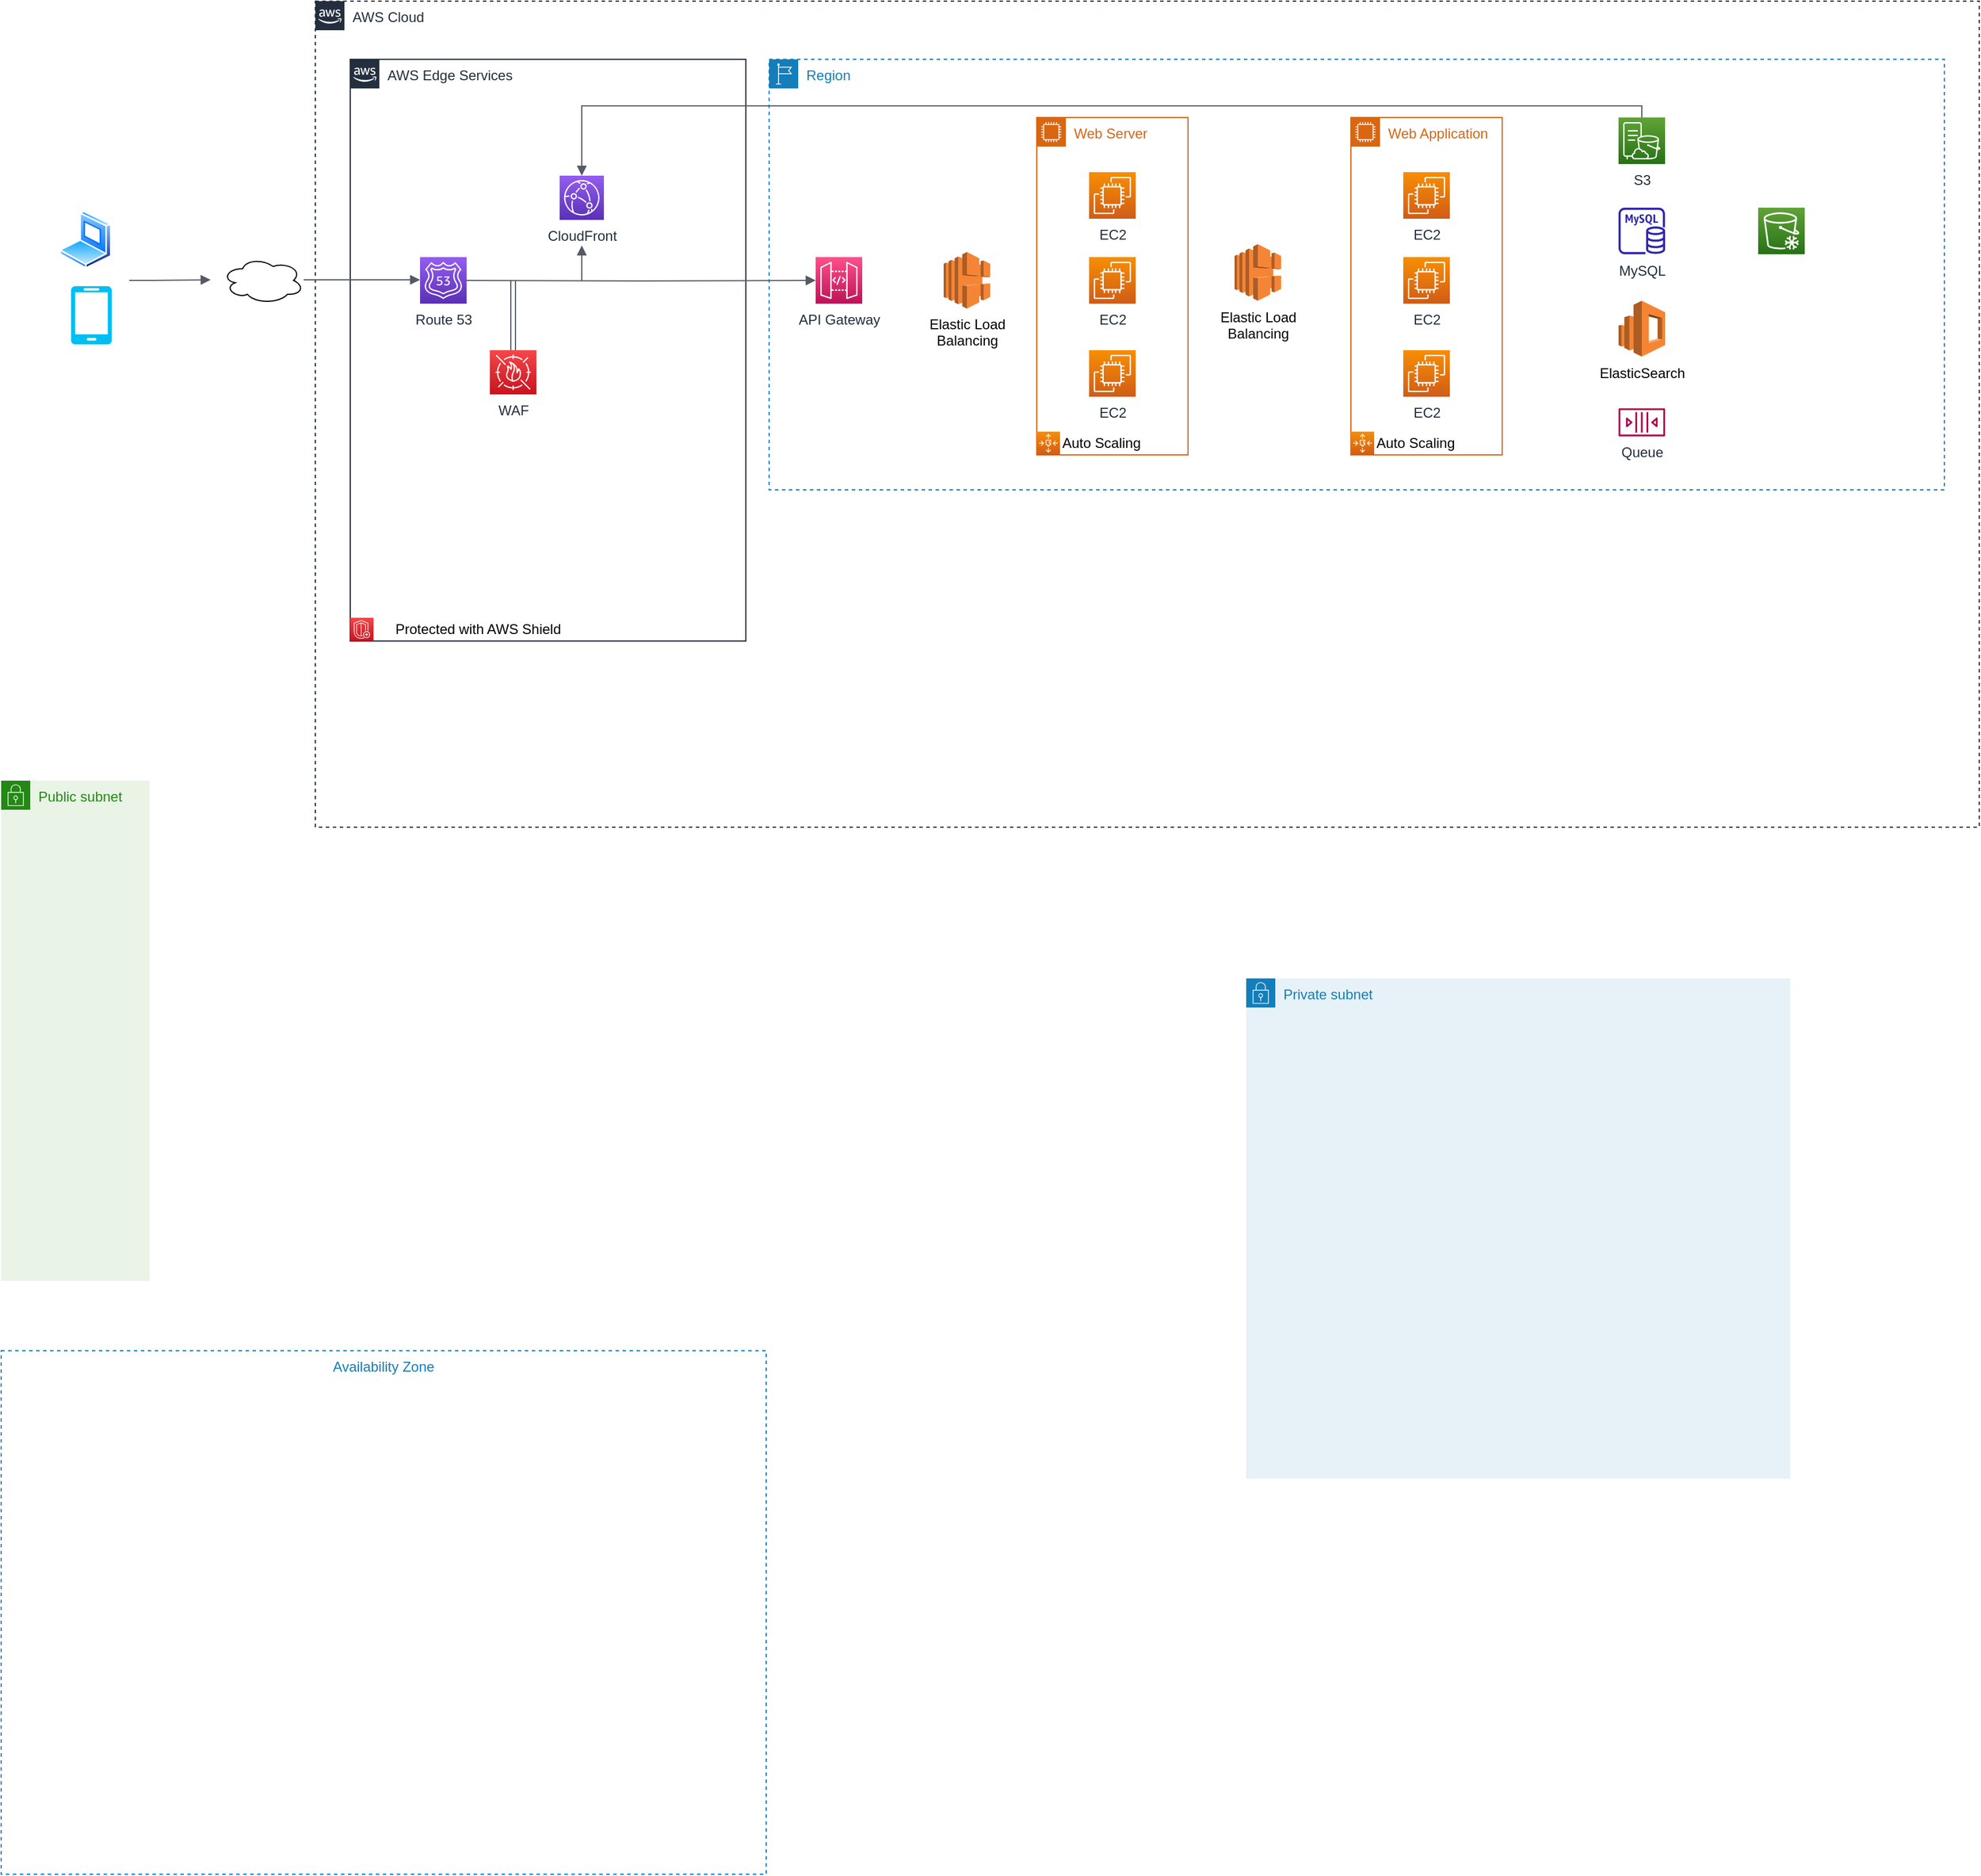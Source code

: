 <mxfile version="20.0.1" type="github">
  <diagram id="S9UyM0tFQbpVBHd5YzN-" name="Page-1">
    <mxGraphModel dx="2066" dy="1163" grid="1" gridSize="10" guides="1" tooltips="1" connect="1" arrows="1" fold="1" page="1" pageScale="1" pageWidth="2336" pageHeight="1654" background="none" math="0" shadow="0">
      <root>
        <mxCell id="0" />
        <mxCell id="1" parent="0" />
        <mxCell id="o099btuPSf6t2Z-e04EJ-1" value="AWS Edge Services" style="points=[[0,0],[0.25,0],[0.5,0],[0.75,0],[1,0],[1,0.25],[1,0.5],[1,0.75],[1,1],[0.75,1],[0.5,1],[0.25,1],[0,1],[0,0.75],[0,0.5],[0,0.25]];outlineConnect=0;gradientColor=none;html=1;whiteSpace=wrap;fontSize=12;fontStyle=0;container=1;pointerEvents=0;collapsible=0;recursiveResize=0;shape=mxgraph.aws4.group;grIcon=mxgraph.aws4.group_aws_cloud_alt;strokeColor=#232F3E;fillColor=none;verticalAlign=top;align=left;spacingLeft=30;fontColor=#232F3E;dashed=0;" parent="1" vertex="1">
          <mxGeometry x="330" y="250" width="340" height="500" as="geometry" />
        </mxCell>
        <mxCell id="e1Rylb-uFzCbyF6p7n8r-2" value="AWS Cloud" style="points=[[0,0],[0.25,0],[0.5,0],[0.75,0],[1,0],[1,0.25],[1,0.5],[1,0.75],[1,1],[0.75,1],[0.5,1],[0.25,1],[0,1],[0,0.75],[0,0.5],[0,0.25]];outlineConnect=0;gradientColor=none;html=1;whiteSpace=wrap;fontSize=12;fontStyle=0;container=1;pointerEvents=0;collapsible=0;recursiveResize=0;shape=mxgraph.aws4.group;grIcon=mxgraph.aws4.group_aws_cloud_alt;strokeColor=#232F3E;fillColor=none;verticalAlign=top;align=left;spacingLeft=30;fontColor=#232F3E;dashed=1;" parent="1" vertex="1">
          <mxGeometry x="300" y="200" width="1430" height="710" as="geometry" />
        </mxCell>
        <mxCell id="e1Rylb-uFzCbyF6p7n8r-9" value="Region" style="points=[[0,0],[0.25,0],[0.5,0],[0.75,0],[1,0],[1,0.25],[1,0.5],[1,0.75],[1,1],[0.75,1],[0.5,1],[0.25,1],[0,1],[0,0.75],[0,0.5],[0,0.25]];outlineConnect=0;gradientColor=none;html=1;whiteSpace=wrap;fontSize=12;fontStyle=0;container=1;pointerEvents=0;collapsible=0;recursiveResize=0;shape=mxgraph.aws4.group;grIcon=mxgraph.aws4.group_region;strokeColor=#147EBA;fillColor=none;verticalAlign=top;align=left;spacingLeft=30;fontColor=#147EBA;dashed=1;" parent="e1Rylb-uFzCbyF6p7n8r-2" vertex="1">
          <mxGeometry x="390" y="50" width="1010" height="370" as="geometry" />
        </mxCell>
        <mxCell id="o099btuPSf6t2Z-e04EJ-18" value="" style="group" parent="e1Rylb-uFzCbyF6p7n8r-9" vertex="1" connectable="0">
          <mxGeometry x="-530" y="170" width="230" height="40" as="geometry" />
        </mxCell>
        <mxCell id="o099btuPSf6t2Z-e04EJ-4" value="" style="ellipse;shape=cloud;whiteSpace=wrap;html=1;" parent="o099btuPSf6t2Z-e04EJ-18" vertex="1">
          <mxGeometry x="60" width="70" height="40" as="geometry" />
        </mxCell>
        <mxCell id="o099btuPSf6t2Z-e04EJ-6" value="" style="edgeStyle=orthogonalEdgeStyle;html=1;endArrow=block;elbow=vertical;startArrow=none;endFill=1;strokeColor=#545B64;rounded=0;" parent="o099btuPSf6t2Z-e04EJ-18" edge="1">
          <mxGeometry width="100" relative="1" as="geometry">
            <mxPoint x="130" y="19.5" as="sourcePoint" />
            <mxPoint x="230" y="19.5" as="targetPoint" />
          </mxGeometry>
        </mxCell>
        <mxCell id="o099btuPSf6t2Z-e04EJ-7" value="" style="edgeStyle=orthogonalEdgeStyle;html=1;endArrow=block;elbow=vertical;startArrow=none;endFill=1;strokeColor=#545B64;rounded=0;" parent="o099btuPSf6t2Z-e04EJ-18" edge="1">
          <mxGeometry width="100" relative="1" as="geometry">
            <mxPoint x="-20" y="20" as="sourcePoint" />
            <mxPoint x="50" y="19.5" as="targetPoint" />
            <Array as="points">
              <mxPoint y="19.5" />
              <mxPoint y="19.5" />
            </Array>
          </mxGeometry>
        </mxCell>
        <mxCell id="e1Rylb-uFzCbyF6p7n8r-6" value="API Gateway" style="sketch=0;points=[[0,0,0],[0.25,0,0],[0.5,0,0],[0.75,0,0],[1,0,0],[0,1,0],[0.25,1,0],[0.5,1,0],[0.75,1,0],[1,1,0],[0,0.25,0],[0,0.5,0],[0,0.75,0],[1,0.25,0],[1,0.5,0],[1,0.75,0]];outlineConnect=0;fontColor=#232F3E;gradientColor=#FF4F8B;gradientDirection=north;fillColor=#BC1356;strokeColor=#ffffff;dashed=0;verticalLabelPosition=bottom;verticalAlign=top;align=center;html=1;fontSize=12;fontStyle=0;aspect=fixed;shape=mxgraph.aws4.resourceIcon;resIcon=mxgraph.aws4.api_gateway;" parent="e1Rylb-uFzCbyF6p7n8r-9" vertex="1">
          <mxGeometry x="40" y="170" width="40" height="40" as="geometry" />
        </mxCell>
        <mxCell id="e1Rylb-uFzCbyF6p7n8r-16" value="Elastic Load&lt;br&gt;Balancing" style="outlineConnect=0;dashed=0;verticalLabelPosition=bottom;verticalAlign=top;align=center;html=1;shape=mxgraph.aws3.elastic_load_balancing;fillColor=#F58536;gradientColor=none;aspect=fixed;" parent="e1Rylb-uFzCbyF6p7n8r-9" vertex="1">
          <mxGeometry x="150" y="165.68" width="40" height="48.63" as="geometry" />
        </mxCell>
        <mxCell id="e1Rylb-uFzCbyF6p7n8r-17" value="Web Server" style="points=[[0,0],[0.25,0],[0.5,0],[0.75,0],[1,0],[1,0.25],[1,0.5],[1,0.75],[1,1],[0.75,1],[0.5,1],[0.25,1],[0,1],[0,0.75],[0,0.5],[0,0.25]];outlineConnect=0;gradientColor=none;html=1;whiteSpace=wrap;fontSize=12;fontStyle=0;container=1;pointerEvents=0;collapsible=0;recursiveResize=0;shape=mxgraph.aws4.group;grIcon=mxgraph.aws4.group_ec2_instance_contents;strokeColor=#D86613;fillColor=none;verticalAlign=top;align=left;spacingLeft=30;fontColor=#D86613;dashed=0;" parent="e1Rylb-uFzCbyF6p7n8r-9" vertex="1">
          <mxGeometry x="230" y="50" width="130" height="290" as="geometry" />
        </mxCell>
        <mxCell id="e1Rylb-uFzCbyF6p7n8r-18" value="" style="sketch=0;points=[[0,0,0],[0.25,0,0],[0.5,0,0],[0.75,0,0],[1,0,0],[0,1,0],[0.25,1,0],[0.5,1,0],[0.75,1,0],[1,1,0],[0,0.25,0],[0,0.5,0],[0,0.75,0],[1,0.25,0],[1,0.5,0],[1,0.75,0]];outlineConnect=0;fontColor=#232F3E;gradientColor=#F78E04;gradientDirection=north;fillColor=#D05C17;strokeColor=#ffffff;dashed=0;verticalLabelPosition=bottom;verticalAlign=top;align=center;html=1;fontSize=12;fontStyle=0;aspect=fixed;shape=mxgraph.aws4.resourceIcon;resIcon=mxgraph.aws4.auto_scaling3;" parent="e1Rylb-uFzCbyF6p7n8r-17" vertex="1">
          <mxGeometry y="270" width="20" height="20" as="geometry" />
        </mxCell>
        <mxCell id="e1Rylb-uFzCbyF6p7n8r-19" value="Auto Scaling" style="text;html=1;strokeColor=none;fillColor=none;align=left;verticalAlign=middle;whiteSpace=wrap;rounded=0;dashed=1;" parent="e1Rylb-uFzCbyF6p7n8r-17" vertex="1">
          <mxGeometry x="20" y="270" width="110" height="20" as="geometry" />
        </mxCell>
        <mxCell id="e1Rylb-uFzCbyF6p7n8r-20" value="EC2" style="sketch=0;points=[[0,0,0],[0.25,0,0],[0.5,0,0],[0.75,0,0],[1,0,0],[0,1,0],[0.25,1,0],[0.5,1,0],[0.75,1,0],[1,1,0],[0,0.25,0],[0,0.5,0],[0,0.75,0],[1,0.25,0],[1,0.5,0],[1,0.75,0]];outlineConnect=0;fontColor=#232F3E;gradientColor=#F78E04;gradientDirection=north;fillColor=#D05C17;strokeColor=#ffffff;dashed=0;verticalLabelPosition=bottom;verticalAlign=top;align=center;html=1;fontSize=12;fontStyle=0;aspect=fixed;shape=mxgraph.aws4.resourceIcon;resIcon=mxgraph.aws4.ec2;" parent="e1Rylb-uFzCbyF6p7n8r-17" vertex="1">
          <mxGeometry x="45" y="47" width="40" height="40" as="geometry" />
        </mxCell>
        <mxCell id="e1Rylb-uFzCbyF6p7n8r-34" value="EC2" style="sketch=0;points=[[0,0,0],[0.25,0,0],[0.5,0,0],[0.75,0,0],[1,0,0],[0,1,0],[0.25,1,0],[0.5,1,0],[0.75,1,0],[1,1,0],[0,0.25,0],[0,0.5,0],[0,0.75,0],[1,0.25,0],[1,0.5,0],[1,0.75,0]];outlineConnect=0;fontColor=#232F3E;gradientColor=#F78E04;gradientDirection=north;fillColor=#D05C17;strokeColor=#ffffff;dashed=0;verticalLabelPosition=bottom;verticalAlign=top;align=center;html=1;fontSize=12;fontStyle=0;aspect=fixed;shape=mxgraph.aws4.resourceIcon;resIcon=mxgraph.aws4.ec2;" parent="e1Rylb-uFzCbyF6p7n8r-17" vertex="1">
          <mxGeometry x="45" y="120" width="40" height="40" as="geometry" />
        </mxCell>
        <mxCell id="e1Rylb-uFzCbyF6p7n8r-35" value="EC2" style="sketch=0;points=[[0,0,0],[0.25,0,0],[0.5,0,0],[0.75,0,0],[1,0,0],[0,1,0],[0.25,1,0],[0.5,1,0],[0.75,1,0],[1,1,0],[0,0.25,0],[0,0.5,0],[0,0.75,0],[1,0.25,0],[1,0.5,0],[1,0.75,0]];outlineConnect=0;fontColor=#232F3E;gradientColor=#F78E04;gradientDirection=north;fillColor=#D05C17;strokeColor=#ffffff;dashed=0;verticalLabelPosition=bottom;verticalAlign=top;align=center;html=1;fontSize=12;fontStyle=0;aspect=fixed;shape=mxgraph.aws4.resourceIcon;resIcon=mxgraph.aws4.ec2;" parent="e1Rylb-uFzCbyF6p7n8r-17" vertex="1">
          <mxGeometry x="45" y="200" width="40" height="40" as="geometry" />
        </mxCell>
        <mxCell id="e1Rylb-uFzCbyF6p7n8r-26" value="Elastic Load&lt;br&gt;Balancing" style="outlineConnect=0;dashed=0;verticalLabelPosition=bottom;verticalAlign=top;align=center;html=1;shape=mxgraph.aws3.elastic_load_balancing;fillColor=#F58536;gradientColor=none;aspect=fixed;" parent="e1Rylb-uFzCbyF6p7n8r-9" vertex="1">
          <mxGeometry x="400" y="158.87" width="40" height="48.63" as="geometry" />
        </mxCell>
        <mxCell id="e1Rylb-uFzCbyF6p7n8r-36" value="Web Application" style="points=[[0,0],[0.25,0],[0.5,0],[0.75,0],[1,0],[1,0.25],[1,0.5],[1,0.75],[1,1],[0.75,1],[0.5,1],[0.25,1],[0,1],[0,0.75],[0,0.5],[0,0.25]];outlineConnect=0;gradientColor=none;html=1;whiteSpace=wrap;fontSize=12;fontStyle=0;container=1;pointerEvents=0;collapsible=0;recursiveResize=0;shape=mxgraph.aws4.group;grIcon=mxgraph.aws4.group_ec2_instance_contents;strokeColor=#D86613;fillColor=none;verticalAlign=top;align=left;spacingLeft=30;fontColor=#D86613;dashed=0;" parent="e1Rylb-uFzCbyF6p7n8r-9" vertex="1">
          <mxGeometry x="500" y="50" width="130" height="290" as="geometry" />
        </mxCell>
        <mxCell id="e1Rylb-uFzCbyF6p7n8r-37" value="" style="sketch=0;points=[[0,0,0],[0.25,0,0],[0.5,0,0],[0.75,0,0],[1,0,0],[0,1,0],[0.25,1,0],[0.5,1,0],[0.75,1,0],[1,1,0],[0,0.25,0],[0,0.5,0],[0,0.75,0],[1,0.25,0],[1,0.5,0],[1,0.75,0]];outlineConnect=0;fontColor=#232F3E;gradientColor=#F78E04;gradientDirection=north;fillColor=#D05C17;strokeColor=#ffffff;dashed=0;verticalLabelPosition=bottom;verticalAlign=top;align=center;html=1;fontSize=12;fontStyle=0;aspect=fixed;shape=mxgraph.aws4.resourceIcon;resIcon=mxgraph.aws4.auto_scaling3;" parent="e1Rylb-uFzCbyF6p7n8r-36" vertex="1">
          <mxGeometry y="270" width="20" height="20" as="geometry" />
        </mxCell>
        <mxCell id="e1Rylb-uFzCbyF6p7n8r-38" value="Auto Scaling" style="text;html=1;strokeColor=none;fillColor=none;align=left;verticalAlign=middle;whiteSpace=wrap;rounded=0;dashed=1;" parent="e1Rylb-uFzCbyF6p7n8r-36" vertex="1">
          <mxGeometry x="20" y="270" width="110" height="20" as="geometry" />
        </mxCell>
        <mxCell id="e1Rylb-uFzCbyF6p7n8r-39" value="EC2" style="sketch=0;points=[[0,0,0],[0.25,0,0],[0.5,0,0],[0.75,0,0],[1,0,0],[0,1,0],[0.25,1,0],[0.5,1,0],[0.75,1,0],[1,1,0],[0,0.25,0],[0,0.5,0],[0,0.75,0],[1,0.25,0],[1,0.5,0],[1,0.75,0]];outlineConnect=0;fontColor=#232F3E;gradientColor=#F78E04;gradientDirection=north;fillColor=#D05C17;strokeColor=#ffffff;dashed=0;verticalLabelPosition=bottom;verticalAlign=top;align=center;html=1;fontSize=12;fontStyle=0;aspect=fixed;shape=mxgraph.aws4.resourceIcon;resIcon=mxgraph.aws4.ec2;" parent="e1Rylb-uFzCbyF6p7n8r-36" vertex="1">
          <mxGeometry x="45" y="47" width="40" height="40" as="geometry" />
        </mxCell>
        <mxCell id="e1Rylb-uFzCbyF6p7n8r-40" value="EC2" style="sketch=0;points=[[0,0,0],[0.25,0,0],[0.5,0,0],[0.75,0,0],[1,0,0],[0,1,0],[0.25,1,0],[0.5,1,0],[0.75,1,0],[1,1,0],[0,0.25,0],[0,0.5,0],[0,0.75,0],[1,0.25,0],[1,0.5,0],[1,0.75,0]];outlineConnect=0;fontColor=#232F3E;gradientColor=#F78E04;gradientDirection=north;fillColor=#D05C17;strokeColor=#ffffff;dashed=0;verticalLabelPosition=bottom;verticalAlign=top;align=center;html=1;fontSize=12;fontStyle=0;aspect=fixed;shape=mxgraph.aws4.resourceIcon;resIcon=mxgraph.aws4.ec2;" parent="e1Rylb-uFzCbyF6p7n8r-36" vertex="1">
          <mxGeometry x="45" y="120" width="40" height="40" as="geometry" />
        </mxCell>
        <mxCell id="e1Rylb-uFzCbyF6p7n8r-41" value="EC2" style="sketch=0;points=[[0,0,0],[0.25,0,0],[0.5,0,0],[0.75,0,0],[1,0,0],[0,1,0],[0.25,1,0],[0.5,1,0],[0.75,1,0],[1,1,0],[0,0.25,0],[0,0.5,0],[0,0.75,0],[1,0.25,0],[1,0.5,0],[1,0.75,0]];outlineConnect=0;fontColor=#232F3E;gradientColor=#F78E04;gradientDirection=north;fillColor=#D05C17;strokeColor=#ffffff;dashed=0;verticalLabelPosition=bottom;verticalAlign=top;align=center;html=1;fontSize=12;fontStyle=0;aspect=fixed;shape=mxgraph.aws4.resourceIcon;resIcon=mxgraph.aws4.ec2;" parent="e1Rylb-uFzCbyF6p7n8r-36" vertex="1">
          <mxGeometry x="45" y="200" width="40" height="40" as="geometry" />
        </mxCell>
        <mxCell id="e1Rylb-uFzCbyF6p7n8r-42" value="S3" style="sketch=0;points=[[0,0,0],[0.25,0,0],[0.5,0,0],[0.75,0,0],[1,0,0],[0,1,0],[0.25,1,0],[0.5,1,0],[0.75,1,0],[1,1,0],[0,0.25,0],[0,0.5,0],[0,0.75,0],[1,0.25,0],[1,0.5,0],[1,0.75,0]];outlineConnect=0;fontColor=#232F3E;gradientColor=#60A337;gradientDirection=north;fillColor=#277116;strokeColor=#ffffff;dashed=0;verticalLabelPosition=bottom;verticalAlign=top;align=center;html=1;fontSize=12;fontStyle=0;aspect=fixed;shape=mxgraph.aws4.resourceIcon;resIcon=mxgraph.aws4.s3_on_outposts_storage;" parent="e1Rylb-uFzCbyF6p7n8r-9" vertex="1">
          <mxGeometry x="730" y="50" width="40" height="40" as="geometry" />
        </mxCell>
        <mxCell id="e1Rylb-uFzCbyF6p7n8r-49" value="MySQL" style="sketch=0;outlineConnect=0;fontColor=#232F3E;gradientColor=none;fillColor=#2E27AD;strokeColor=none;dashed=0;verticalLabelPosition=bottom;verticalAlign=top;align=center;html=1;fontSize=12;fontStyle=0;aspect=fixed;pointerEvents=1;shape=mxgraph.aws4.rds_mysql_instance;" parent="e1Rylb-uFzCbyF6p7n8r-9" vertex="1">
          <mxGeometry x="730" y="127.5" width="40" height="40" as="geometry" />
        </mxCell>
        <mxCell id="e1Rylb-uFzCbyF6p7n8r-50" value="Queue" style="sketch=0;outlineConnect=0;fontColor=#232F3E;gradientColor=none;fillColor=#B0084D;strokeColor=none;dashed=0;verticalLabelPosition=bottom;verticalAlign=top;align=center;html=1;fontSize=12;fontStyle=0;aspect=fixed;pointerEvents=1;shape=mxgraph.aws4.queue;" parent="e1Rylb-uFzCbyF6p7n8r-9" vertex="1">
          <mxGeometry x="730" y="300" width="40" height="24.1" as="geometry" />
        </mxCell>
        <mxCell id="e1Rylb-uFzCbyF6p7n8r-53" value="" style="sketch=0;points=[[0,0,0],[0.25,0,0],[0.5,0,0],[0.75,0,0],[1,0,0],[0,1,0],[0.25,1,0],[0.5,1,0],[0.75,1,0],[1,1,0],[0,0.25,0],[0,0.5,0],[0,0.75,0],[1,0.25,0],[1,0.5,0],[1,0.75,0]];outlineConnect=0;fontColor=#232F3E;gradientColor=#60A337;gradientDirection=north;fillColor=#277116;strokeColor=#ffffff;dashed=0;verticalLabelPosition=bottom;verticalAlign=top;align=center;html=1;fontSize=12;fontStyle=0;aspect=fixed;shape=mxgraph.aws4.resourceIcon;resIcon=mxgraph.aws4.glacier;" parent="e1Rylb-uFzCbyF6p7n8r-9" vertex="1">
          <mxGeometry x="850" y="127.5" width="40" height="40" as="geometry" />
        </mxCell>
        <mxCell id="e1Rylb-uFzCbyF6p7n8r-54" value="ElasticSearch" style="outlineConnect=0;dashed=0;verticalLabelPosition=bottom;verticalAlign=top;align=center;html=1;shape=mxgraph.aws3.elasticsearch_service;fillColor=#F58534;gradientColor=none;aspect=fixed;" parent="e1Rylb-uFzCbyF6p7n8r-9" vertex="1">
          <mxGeometry x="730" y="207.5" width="40" height="48" as="geometry" />
        </mxCell>
        <mxCell id="o099btuPSf6t2Z-e04EJ-12" value="Route 53" style="sketch=0;points=[[0,0,0],[0.25,0,0],[0.5,0,0],[0.75,0,0],[1,0,0],[0,1,0],[0.25,1,0],[0.5,1,0],[0.75,1,0],[1,1,0],[0,0.25,0],[0,0.5,0],[0,0.75,0],[1,0.25,0],[1,0.5,0],[1,0.75,0]];outlineConnect=0;fontColor=#232F3E;gradientColor=#945DF2;gradientDirection=north;fillColor=#5A30B5;strokeColor=#ffffff;dashed=0;verticalLabelPosition=bottom;verticalAlign=top;align=center;html=1;fontSize=12;fontStyle=0;aspect=fixed;shape=mxgraph.aws4.resourceIcon;resIcon=mxgraph.aws4.route_53;" parent="e1Rylb-uFzCbyF6p7n8r-9" vertex="1">
          <mxGeometry x="-300" y="170" width="40" height="40" as="geometry" />
        </mxCell>
        <mxCell id="o099btuPSf6t2Z-e04EJ-13" value="CloudFront" style="sketch=0;points=[[0,0,0],[0.25,0,0],[0.5,0,0],[0.75,0,0],[1,0,0],[0,1,0],[0.25,1,0],[0.5,1,0],[0.75,1,0],[1,1,0],[0,0.25,0],[0,0.5,0],[0,0.75,0],[1,0.25,0],[1,0.5,0],[1,0.75,0]];outlineConnect=0;fontColor=#232F3E;gradientColor=#945DF2;gradientDirection=north;fillColor=#5A30B5;strokeColor=#ffffff;dashed=0;verticalLabelPosition=bottom;verticalAlign=top;align=center;html=1;fontSize=12;fontStyle=0;aspect=fixed;shape=mxgraph.aws4.resourceIcon;resIcon=mxgraph.aws4.cloudfront;" parent="e1Rylb-uFzCbyF6p7n8r-9" vertex="1">
          <mxGeometry x="-180" y="100" width="38" height="38" as="geometry" />
        </mxCell>
        <mxCell id="iqLI3kbQGFWktOSRR8GA-2" value="" style="edgeStyle=orthogonalEdgeStyle;html=1;endArrow=block;elbow=vertical;startArrow=none;endFill=1;strokeColor=#545B64;rounded=0;entryX=0;entryY=0.5;entryDx=0;entryDy=0;entryPerimeter=0;" edge="1" parent="e1Rylb-uFzCbyF6p7n8r-9" target="e1Rylb-uFzCbyF6p7n8r-6">
          <mxGeometry width="100" relative="1" as="geometry">
            <mxPoint x="-260" y="190" as="sourcePoint" />
            <mxPoint x="-160" y="190" as="targetPoint" />
          </mxGeometry>
        </mxCell>
        <mxCell id="iqLI3kbQGFWktOSRR8GA-3" value="" style="edgeStyle=orthogonalEdgeStyle;html=1;endArrow=block;elbow=vertical;startArrow=none;endFill=1;strokeColor=#545B64;rounded=0;" edge="1" parent="e1Rylb-uFzCbyF6p7n8r-9">
          <mxGeometry width="100" relative="1" as="geometry">
            <mxPoint x="-161" y="190" as="sourcePoint" />
            <mxPoint x="-161" y="160" as="targetPoint" />
          </mxGeometry>
        </mxCell>
        <mxCell id="iqLI3kbQGFWktOSRR8GA-4" value="" style="edgeStyle=orthogonalEdgeStyle;html=1;endArrow=none;elbow=vertical;startArrow=block;startFill=1;strokeColor=#545B64;rounded=0;entryX=0.5;entryY=0;entryDx=0;entryDy=0;entryPerimeter=0;exitX=0.5;exitY=0;exitDx=0;exitDy=0;exitPerimeter=0;" edge="1" parent="e1Rylb-uFzCbyF6p7n8r-9" source="o099btuPSf6t2Z-e04EJ-13" target="e1Rylb-uFzCbyF6p7n8r-42">
          <mxGeometry width="100" relative="1" as="geometry">
            <mxPoint x="300" y="370" as="sourcePoint" />
            <mxPoint x="400" y="370" as="targetPoint" />
          </mxGeometry>
        </mxCell>
        <mxCell id="e1Rylb-uFzCbyF6p7n8r-5" value="" style="group" parent="e1Rylb-uFzCbyF6p7n8r-9" vertex="1" connectable="0">
          <mxGeometry x="-610" y="130" width="45" height="115" as="geometry" />
        </mxCell>
        <mxCell id="e1Rylb-uFzCbyF6p7n8r-3" value="" style="aspect=fixed;perimeter=ellipsePerimeter;html=1;align=center;shadow=0;dashed=0;spacingTop=3;image;image=img/lib/active_directory/laptop_client.svg;" parent="e1Rylb-uFzCbyF6p7n8r-5" vertex="1">
          <mxGeometry width="45" height="50" as="geometry" />
        </mxCell>
        <mxCell id="e1Rylb-uFzCbyF6p7n8r-4" value="" style="verticalLabelPosition=bottom;html=1;verticalAlign=top;align=center;strokeColor=none;fillColor=#00BEF2;shape=mxgraph.azure.mobile;pointerEvents=1;" parent="e1Rylb-uFzCbyF6p7n8r-5" vertex="1">
          <mxGeometry x="10" y="65" width="35" height="50" as="geometry" />
        </mxCell>
        <mxCell id="o099btuPSf6t2Z-e04EJ-17" value="" style="group" parent="e1Rylb-uFzCbyF6p7n8r-2" vertex="1" connectable="0">
          <mxGeometry x="30" y="530" width="200" height="20" as="geometry" />
        </mxCell>
        <mxCell id="o099btuPSf6t2Z-e04EJ-2" value="" style="sketch=0;points=[[0,0,0],[0.25,0,0],[0.5,0,0],[0.75,0,0],[1,0,0],[0,1,0],[0.25,1,0],[0.5,1,0],[0.75,1,0],[1,1,0],[0,0.25,0],[0,0.5,0],[0,0.75,0],[1,0.25,0],[1,0.5,0],[1,0.75,0]];outlineConnect=0;fontColor=#232F3E;gradientColor=#F54749;gradientDirection=north;fillColor=#C7131F;strokeColor=#ffffff;dashed=0;verticalLabelPosition=bottom;verticalAlign=top;align=center;html=1;fontSize=12;fontStyle=0;aspect=fixed;shape=mxgraph.aws4.resourceIcon;resIcon=mxgraph.aws4.shield;" parent="o099btuPSf6t2Z-e04EJ-17" vertex="1">
          <mxGeometry width="20" height="20" as="geometry" />
        </mxCell>
        <mxCell id="o099btuPSf6t2Z-e04EJ-3" value="Protected with AWS Shield" style="text;html=1;strokeColor=none;fillColor=none;align=center;verticalAlign=middle;whiteSpace=wrap;rounded=0;" parent="o099btuPSf6t2Z-e04EJ-17" vertex="1">
          <mxGeometry x="20" width="180" height="20" as="geometry" />
        </mxCell>
        <mxCell id="e1Rylb-uFzCbyF6p7n8r-10" value="WAF" style="sketch=0;points=[[0,0,0],[0.25,0,0],[0.5,0,0],[0.75,0,0],[1,0,0],[0,1,0],[0.25,1,0],[0.5,1,0],[0.75,1,0],[1,1,0],[0,0.25,0],[0,0.5,0],[0,0.75,0],[1,0.25,0],[1,0.5,0],[1,0.75,0]];outlineConnect=0;fontColor=#232F3E;gradientColor=#F54749;gradientDirection=north;fillColor=#C7131F;strokeColor=#ffffff;dashed=0;verticalLabelPosition=bottom;verticalAlign=top;align=center;html=1;fontSize=12;fontStyle=0;aspect=fixed;shape=mxgraph.aws4.resourceIcon;resIcon=mxgraph.aws4.waf;" parent="e1Rylb-uFzCbyF6p7n8r-2" vertex="1">
          <mxGeometry x="150" y="300" width="40" height="38" as="geometry" />
        </mxCell>
        <mxCell id="e1Rylb-uFzCbyF6p7n8r-12" value="Public subnet" style="points=[[0,0],[0.25,0],[0.5,0],[0.75,0],[1,0],[1,0.25],[1,0.5],[1,0.75],[1,1],[0.75,1],[0.5,1],[0.25,1],[0,1],[0,0.75],[0,0.5],[0,0.25]];outlineConnect=0;gradientColor=none;html=1;whiteSpace=wrap;fontSize=12;fontStyle=0;container=1;pointerEvents=0;collapsible=0;recursiveResize=0;shape=mxgraph.aws4.group;grIcon=mxgraph.aws4.group_security_group;grStroke=0;strokeColor=#248814;fillColor=#E9F3E6;verticalAlign=top;align=left;spacingLeft=30;fontColor=#248814;dashed=0;" parent="1" vertex="1">
          <mxGeometry x="30" y="870" width="127.5" height="430" as="geometry" />
        </mxCell>
        <mxCell id="e1Rylb-uFzCbyF6p7n8r-13" value="Private subnet" style="points=[[0,0],[0.25,0],[0.5,0],[0.75,0],[1,0],[1,0.25],[1,0.5],[1,0.75],[1,1],[0.75,1],[0.5,1],[0.25,1],[0,1],[0,0.75],[0,0.5],[0,0.25]];outlineConnect=0;gradientColor=none;html=1;whiteSpace=wrap;fontSize=12;fontStyle=0;container=1;pointerEvents=0;collapsible=0;recursiveResize=0;shape=mxgraph.aws4.group;grIcon=mxgraph.aws4.group_security_group;grStroke=0;strokeColor=#147EBA;fillColor=#E6F2F8;verticalAlign=top;align=left;spacingLeft=30;fontColor=#147EBA;dashed=0;" parent="1" vertex="1">
          <mxGeometry x="1100" y="1040" width="467.5" height="430" as="geometry" />
        </mxCell>
        <mxCell id="e1Rylb-uFzCbyF6p7n8r-14" value="Availability Zone" style="fillColor=none;strokeColor=#147EBA;dashed=1;verticalAlign=top;fontStyle=0;fontColor=#147EBA;" parent="1" vertex="1">
          <mxGeometry x="30" y="1360" width="657.5" height="450" as="geometry" />
        </mxCell>
        <mxCell id="iqLI3kbQGFWktOSRR8GA-5" value="" style="edgeStyle=orthogonalEdgeStyle;html=1;endArrow=block;elbow=vertical;startArrow=none;endFill=1;strokeColor=#545B64;rounded=0;exitX=0.5;exitY=0;exitDx=0;exitDy=0;exitPerimeter=0;shape=link;" edge="1" parent="1" source="e1Rylb-uFzCbyF6p7n8r-10">
          <mxGeometry width="100" relative="1" as="geometry">
            <mxPoint x="940" y="590" as="sourcePoint" />
            <mxPoint x="470" y="440" as="targetPoint" />
          </mxGeometry>
        </mxCell>
      </root>
    </mxGraphModel>
  </diagram>
</mxfile>
